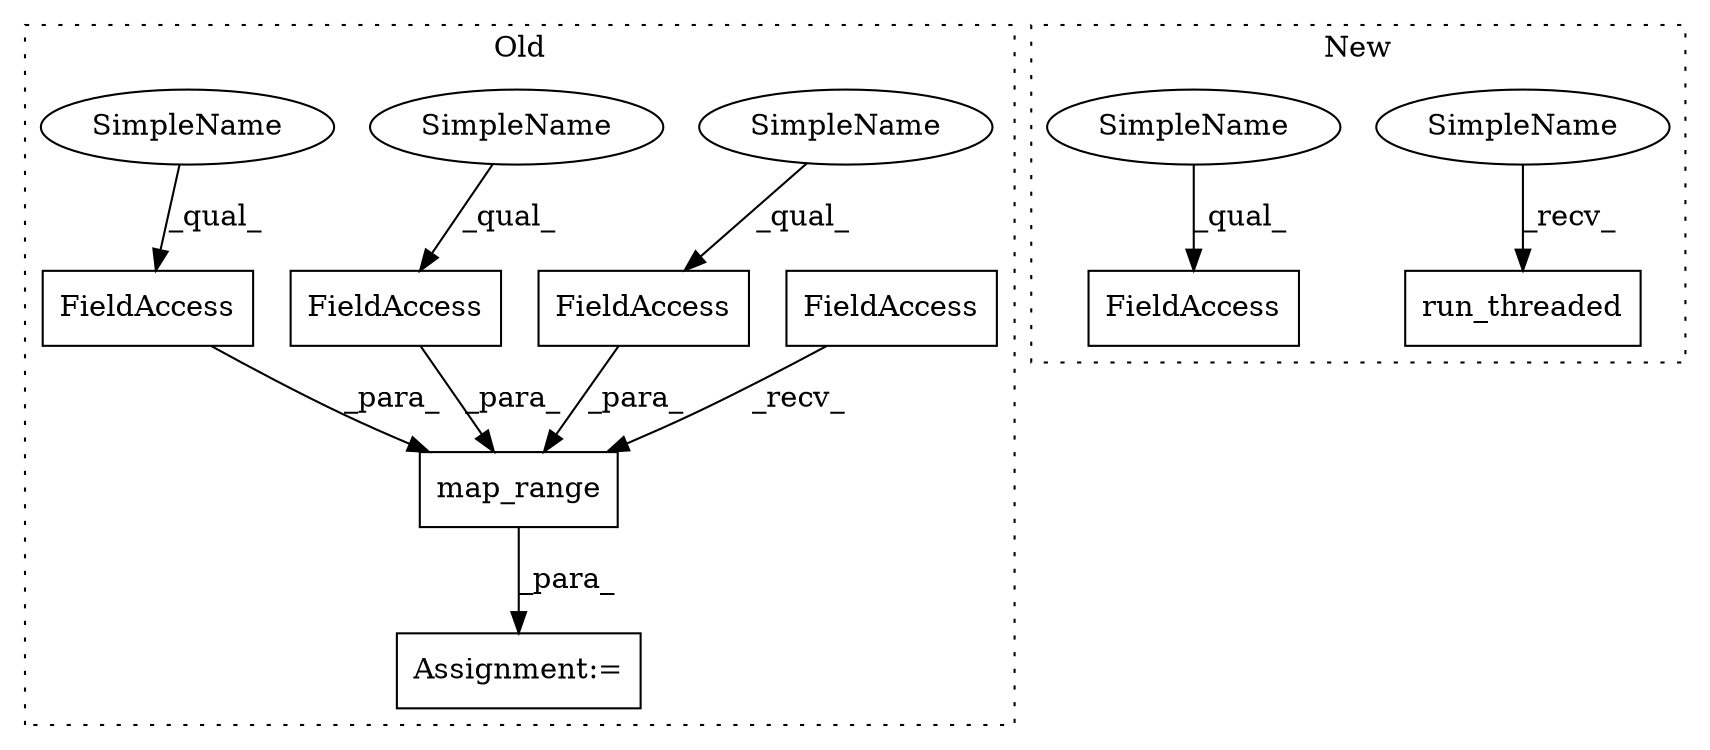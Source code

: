 digraph G {
subgraph cluster0 {
1 [label="map_range" a="32" s="6330,6411" l="10,1" shape="box"];
3 [label="FieldAccess" a="22" s="6314" l="15" shape="box"];
4 [label="FieldAccess" a="22" s="6395" l="16" shape="box"];
5 [label="FieldAccess" a="22" s="6379" l="15" shape="box"];
6 [label="FieldAccess" a="22" s="6346" l="15" shape="box"];
8 [label="Assignment:=" a="7" s="6313" l="1" shape="box"];
9 [label="SimpleName" a="42" s="6395" l="4" shape="ellipse"];
10 [label="SimpleName" a="42" s="6379" l="4" shape="ellipse"];
11 [label="SimpleName" a="42" s="6346" l="4" shape="ellipse"];
label = "Old";
style="dotted";
}
subgraph cluster1 {
2 [label="run_threaded" a="32" s="5083,5101" l="13,1" shape="box"];
7 [label="FieldAccess" a="22" s="5134" l="10" shape="box"];
12 [label="SimpleName" a="42" s="5078" l="4" shape="ellipse"];
13 [label="SimpleName" a="42" s="5134" l="4" shape="ellipse"];
label = "New";
style="dotted";
}
1 -> 8 [label="_para_"];
3 -> 1 [label="_recv_"];
4 -> 1 [label="_para_"];
5 -> 1 [label="_para_"];
6 -> 1 [label="_para_"];
9 -> 4 [label="_qual_"];
10 -> 5 [label="_qual_"];
11 -> 6 [label="_qual_"];
12 -> 2 [label="_recv_"];
13 -> 7 [label="_qual_"];
}